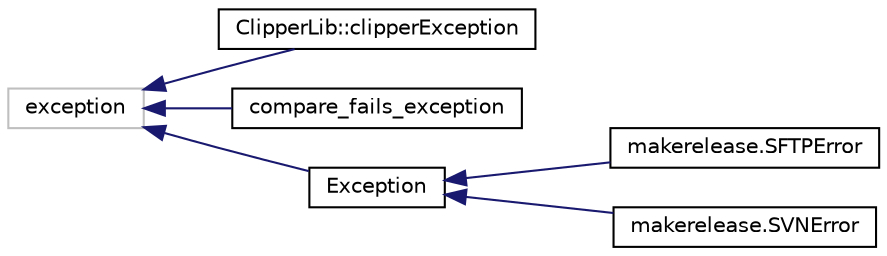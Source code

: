 digraph "Graphical Class Hierarchy"
{
  edge [fontname="Helvetica",fontsize="10",labelfontname="Helvetica",labelfontsize="10"];
  node [fontname="Helvetica",fontsize="10",shape=record];
  rankdir="LR";
  Node1 [label="exception",height=0.2,width=0.4,color="grey75", fillcolor="white", style="filled"];
  Node1 -> Node2 [dir="back",color="midnightblue",fontsize="10",style="solid",fontname="Helvetica"];
  Node2 [label="ClipperLib::clipperException",height=0.2,width=0.4,color="black", fillcolor="white", style="filled",URL="$class_clipper_lib_1_1clipper_exception.html"];
  Node1 -> Node3 [dir="back",color="midnightblue",fontsize="10",style="solid",fontname="Helvetica"];
  Node3 [label="compare_fails_exception",height=0.2,width=0.4,color="black", fillcolor="white", style="filled",URL="$classcompare__fails__exception.html",tooltip="Sentinel exception to return quickly from deeply nested control paths. "];
  Node1 -> Node4 [dir="back",color="midnightblue",fontsize="10",style="solid",fontname="Helvetica"];
  Node4 [label="Exception",height=0.2,width=0.4,color="black", fillcolor="white", style="filled",URL="$class_exception.html",tooltip="Exceptions thrown by failed assertions.Exception is an exception that serves descriptive strings thro..."];
  Node4 -> Node5 [dir="back",color="midnightblue",fontsize="10",style="solid",fontname="Helvetica"];
  Node5 [label="makerelease.SFTPError",height=0.2,width=0.4,color="black", fillcolor="white", style="filled",URL="$classmakerelease_1_1_s_f_t_p_error.html"];
  Node4 -> Node6 [dir="back",color="midnightblue",fontsize="10",style="solid",fontname="Helvetica"];
  Node6 [label="makerelease.SVNError",height=0.2,width=0.4,color="black", fillcolor="white", style="filled",URL="$classmakerelease_1_1_s_v_n_error.html"];
}
